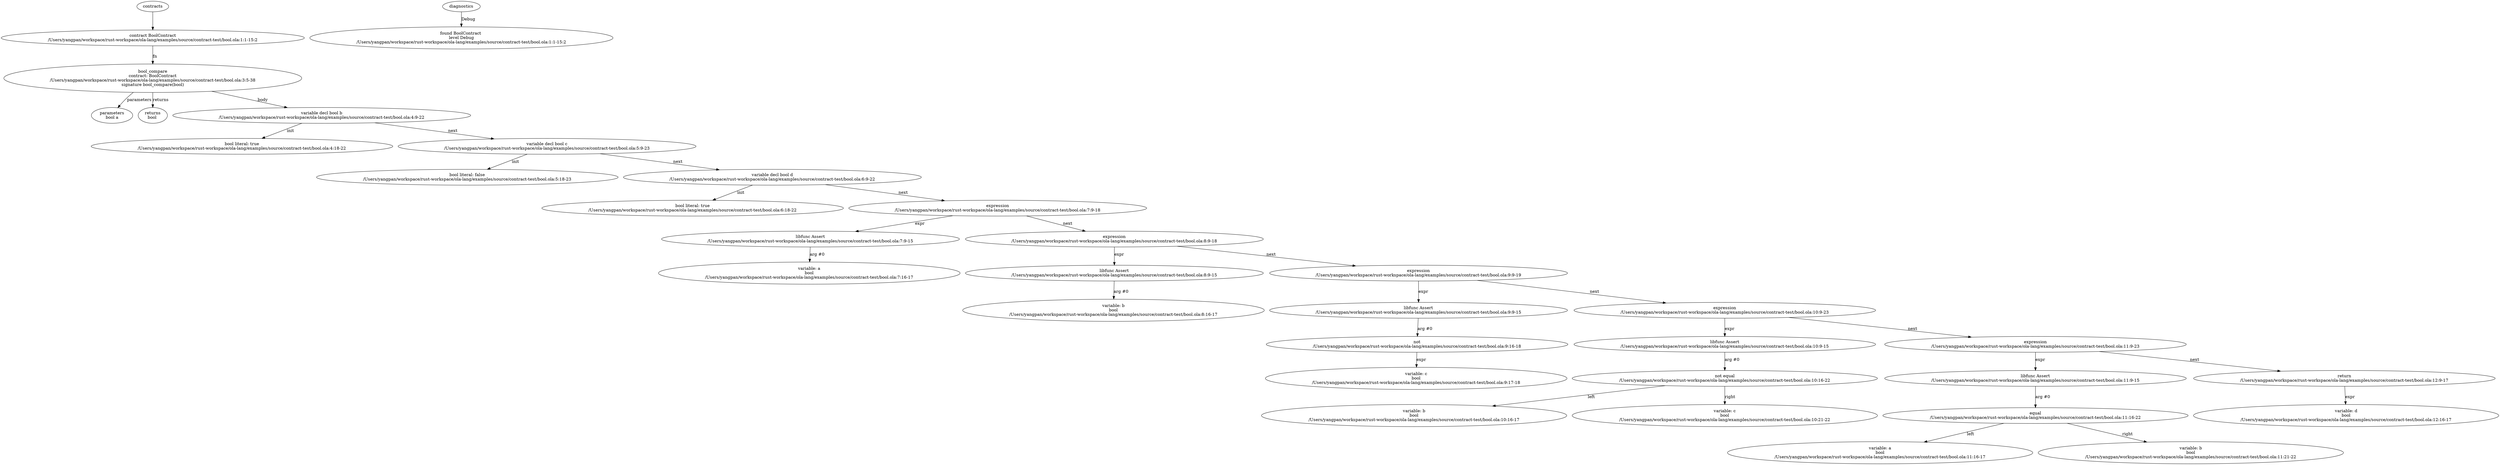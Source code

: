 strict digraph "/Users/yangpan/workspace/rust-workspace/ola-lang/examples/source/contract-test/bool.ola" {
	contract [label="contract BoolContract\n/Users/yangpan/workspace/rust-workspace/ola-lang/examples/source/contract-test/bool.ola:1:1-15:2"]
	bool_compare [label="bool_compare\ncontract: BoolContract\n/Users/yangpan/workspace/rust-workspace/ola-lang/examples/source/contract-test/bool.ola:3:5-38\nsignature bool_compare(bool)"]
	parameters [label="parameters\nbool a"]
	returns [label="returns\nbool "]
	var_decl [label="variable decl bool b\n/Users/yangpan/workspace/rust-workspace/ola-lang/examples/source/contract-test/bool.ola:4:9-22"]
	bool_literal [label="bool literal: true\n/Users/yangpan/workspace/rust-workspace/ola-lang/examples/source/contract-test/bool.ola:4:18-22"]
	var_decl_7 [label="variable decl bool c\n/Users/yangpan/workspace/rust-workspace/ola-lang/examples/source/contract-test/bool.ola:5:9-23"]
	bool_literal_8 [label="bool literal: false\n/Users/yangpan/workspace/rust-workspace/ola-lang/examples/source/contract-test/bool.ola:5:18-23"]
	var_decl_9 [label="variable decl bool d\n/Users/yangpan/workspace/rust-workspace/ola-lang/examples/source/contract-test/bool.ola:6:9-22"]
	bool_literal_10 [label="bool literal: true\n/Users/yangpan/workspace/rust-workspace/ola-lang/examples/source/contract-test/bool.ola:6:18-22"]
	expr [label="expression\n/Users/yangpan/workspace/rust-workspace/ola-lang/examples/source/contract-test/bool.ola:7:9-18"]
	libfunc [label="libfunc Assert\n/Users/yangpan/workspace/rust-workspace/ola-lang/examples/source/contract-test/bool.ola:7:9-15"]
	variable [label="variable: a\nbool\n/Users/yangpan/workspace/rust-workspace/ola-lang/examples/source/contract-test/bool.ola:7:16-17"]
	expr_14 [label="expression\n/Users/yangpan/workspace/rust-workspace/ola-lang/examples/source/contract-test/bool.ola:8:9-18"]
	libfunc_15 [label="libfunc Assert\n/Users/yangpan/workspace/rust-workspace/ola-lang/examples/source/contract-test/bool.ola:8:9-15"]
	variable_16 [label="variable: b\nbool\n/Users/yangpan/workspace/rust-workspace/ola-lang/examples/source/contract-test/bool.ola:8:16-17"]
	expr_17 [label="expression\n/Users/yangpan/workspace/rust-workspace/ola-lang/examples/source/contract-test/bool.ola:9:9-19"]
	libfunc_18 [label="libfunc Assert\n/Users/yangpan/workspace/rust-workspace/ola-lang/examples/source/contract-test/bool.ola:9:9-15"]
	not [label="not\n/Users/yangpan/workspace/rust-workspace/ola-lang/examples/source/contract-test/bool.ola:9:16-18"]
	variable_20 [label="variable: c\nbool\n/Users/yangpan/workspace/rust-workspace/ola-lang/examples/source/contract-test/bool.ola:9:17-18"]
	expr_21 [label="expression\n/Users/yangpan/workspace/rust-workspace/ola-lang/examples/source/contract-test/bool.ola:10:9-23"]
	libfunc_22 [label="libfunc Assert\n/Users/yangpan/workspace/rust-workspace/ola-lang/examples/source/contract-test/bool.ola:10:9-15"]
	not_qual [label="not equal\n/Users/yangpan/workspace/rust-workspace/ola-lang/examples/source/contract-test/bool.ola:10:16-22"]
	variable_24 [label="variable: b\nbool\n/Users/yangpan/workspace/rust-workspace/ola-lang/examples/source/contract-test/bool.ola:10:16-17"]
	variable_25 [label="variable: c\nbool\n/Users/yangpan/workspace/rust-workspace/ola-lang/examples/source/contract-test/bool.ola:10:21-22"]
	expr_26 [label="expression\n/Users/yangpan/workspace/rust-workspace/ola-lang/examples/source/contract-test/bool.ola:11:9-23"]
	libfunc_27 [label="libfunc Assert\n/Users/yangpan/workspace/rust-workspace/ola-lang/examples/source/contract-test/bool.ola:11:9-15"]
	equal [label="equal\n/Users/yangpan/workspace/rust-workspace/ola-lang/examples/source/contract-test/bool.ola:11:16-22"]
	variable_29 [label="variable: a\nbool\n/Users/yangpan/workspace/rust-workspace/ola-lang/examples/source/contract-test/bool.ola:11:16-17"]
	variable_30 [label="variable: b\nbool\n/Users/yangpan/workspace/rust-workspace/ola-lang/examples/source/contract-test/bool.ola:11:21-22"]
	return [label="return\n/Users/yangpan/workspace/rust-workspace/ola-lang/examples/source/contract-test/bool.ola:12:9-17"]
	variable_32 [label="variable: d\nbool\n/Users/yangpan/workspace/rust-workspace/ola-lang/examples/source/contract-test/bool.ola:12:16-17"]
	diagnostic [label="found BoolContract \nlevel Debug\n/Users/yangpan/workspace/rust-workspace/ola-lang/examples/source/contract-test/bool.ola:1:1-15:2"]
	contracts -> contract
	contract -> bool_compare [label="fn"]
	bool_compare -> parameters [label="parameters"]
	bool_compare -> returns [label="returns"]
	bool_compare -> var_decl [label="body"]
	var_decl -> bool_literal [label="init"]
	var_decl -> var_decl_7 [label="next"]
	var_decl_7 -> bool_literal_8 [label="init"]
	var_decl_7 -> var_decl_9 [label="next"]
	var_decl_9 -> bool_literal_10 [label="init"]
	var_decl_9 -> expr [label="next"]
	expr -> libfunc [label="expr"]
	libfunc -> variable [label="arg #0"]
	expr -> expr_14 [label="next"]
	expr_14 -> libfunc_15 [label="expr"]
	libfunc_15 -> variable_16 [label="arg #0"]
	expr_14 -> expr_17 [label="next"]
	expr_17 -> libfunc_18 [label="expr"]
	libfunc_18 -> not [label="arg #0"]
	not -> variable_20 [label="expr"]
	expr_17 -> expr_21 [label="next"]
	expr_21 -> libfunc_22 [label="expr"]
	libfunc_22 -> not_qual [label="arg #0"]
	not_qual -> variable_24 [label="left"]
	not_qual -> variable_25 [label="right"]
	expr_21 -> expr_26 [label="next"]
	expr_26 -> libfunc_27 [label="expr"]
	libfunc_27 -> equal [label="arg #0"]
	equal -> variable_29 [label="left"]
	equal -> variable_30 [label="right"]
	expr_26 -> return [label="next"]
	return -> variable_32 [label="expr"]
	diagnostics -> diagnostic [label="Debug"]
}
